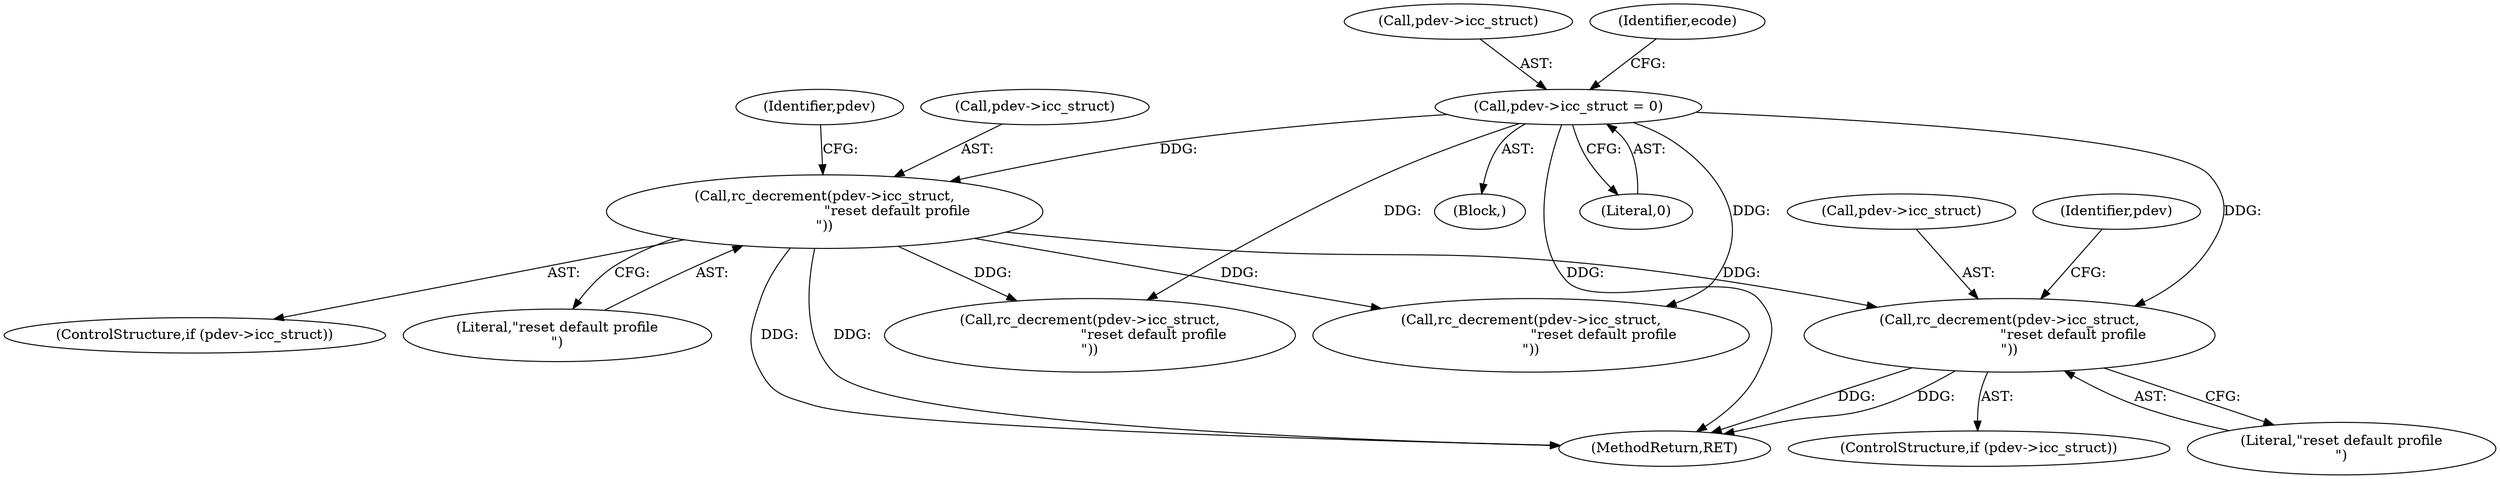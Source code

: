 digraph "0_ghostscript_c3476dde7743761a4e1d39a631716199b696b880@pointer" {
"1001089" [label="(Call,rc_decrement(pdev->icc_struct,\n                             \"reset default profile\n\"))"];
"1001035" [label="(Call,rc_decrement(pdev->icc_struct,\n                                 \"reset default profile\n\"))"];
"1000678" [label="(Call,pdev->icc_struct = 0)"];
"1001031" [label="(ControlStructure,if (pdev->icc_struct))"];
"1001089" [label="(Call,rc_decrement(pdev->icc_struct,\n                             \"reset default profile\n\"))"];
"1001039" [label="(Literal,\"reset default profile\n\")"];
"1000669" [label="(Block,)"];
"1001090" [label="(Call,pdev->icc_struct)"];
"1000682" [label="(Literal,0)"];
"1000679" [label="(Call,pdev->icc_struct)"];
"1000678" [label="(Call,pdev->icc_struct = 0)"];
"1001036" [label="(Call,pdev->icc_struct)"];
"1001123" [label="(Call,rc_decrement(pdev->icc_struct,\n                             \"reset default profile\n\"))"];
"1001166" [label="(Call,rc_decrement(pdev->icc_struct,\n                                 \"reset default profile\n\"))"];
"1000685" [label="(Identifier,ecode)"];
"1001093" [label="(Literal,\"reset default profile\n\")"];
"1001095" [label="(Identifier,pdev)"];
"1001035" [label="(Call,rc_decrement(pdev->icc_struct,\n                                 \"reset default profile\n\"))"];
"1001041" [label="(Identifier,pdev)"];
"1001549" [label="(MethodReturn,RET)"];
"1001085" [label="(ControlStructure,if (pdev->icc_struct))"];
"1001089" -> "1001085"  [label="AST: "];
"1001089" -> "1001093"  [label="CFG: "];
"1001090" -> "1001089"  [label="AST: "];
"1001093" -> "1001089"  [label="AST: "];
"1001095" -> "1001089"  [label="CFG: "];
"1001089" -> "1001549"  [label="DDG: "];
"1001089" -> "1001549"  [label="DDG: "];
"1001035" -> "1001089"  [label="DDG: "];
"1000678" -> "1001089"  [label="DDG: "];
"1001035" -> "1001031"  [label="AST: "];
"1001035" -> "1001039"  [label="CFG: "];
"1001036" -> "1001035"  [label="AST: "];
"1001039" -> "1001035"  [label="AST: "];
"1001041" -> "1001035"  [label="CFG: "];
"1001035" -> "1001549"  [label="DDG: "];
"1001035" -> "1001549"  [label="DDG: "];
"1000678" -> "1001035"  [label="DDG: "];
"1001035" -> "1001123"  [label="DDG: "];
"1001035" -> "1001166"  [label="DDG: "];
"1000678" -> "1000669"  [label="AST: "];
"1000678" -> "1000682"  [label="CFG: "];
"1000679" -> "1000678"  [label="AST: "];
"1000682" -> "1000678"  [label="AST: "];
"1000685" -> "1000678"  [label="CFG: "];
"1000678" -> "1001549"  [label="DDG: "];
"1000678" -> "1001123"  [label="DDG: "];
"1000678" -> "1001166"  [label="DDG: "];
}
